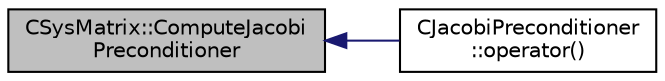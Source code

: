 digraph "CSysMatrix::ComputeJacobiPreconditioner"
{
  edge [fontname="Helvetica",fontsize="10",labelfontname="Helvetica",labelfontsize="10"];
  node [fontname="Helvetica",fontsize="10",shape=record];
  rankdir="LR";
  Node283 [label="CSysMatrix::ComputeJacobi\lPreconditioner",height=0.2,width=0.4,color="black", fillcolor="grey75", style="filled", fontcolor="black"];
  Node283 -> Node284 [dir="back",color="midnightblue",fontsize="10",style="solid",fontname="Helvetica"];
  Node284 [label="CJacobiPreconditioner\l::operator()",height=0.2,width=0.4,color="black", fillcolor="white", style="filled",URL="$class_c_jacobi_preconditioner.html#ab8d9844a638ea62c517fb66a70e05317",tooltip="operator that defines the preconditioner operation "];
}
